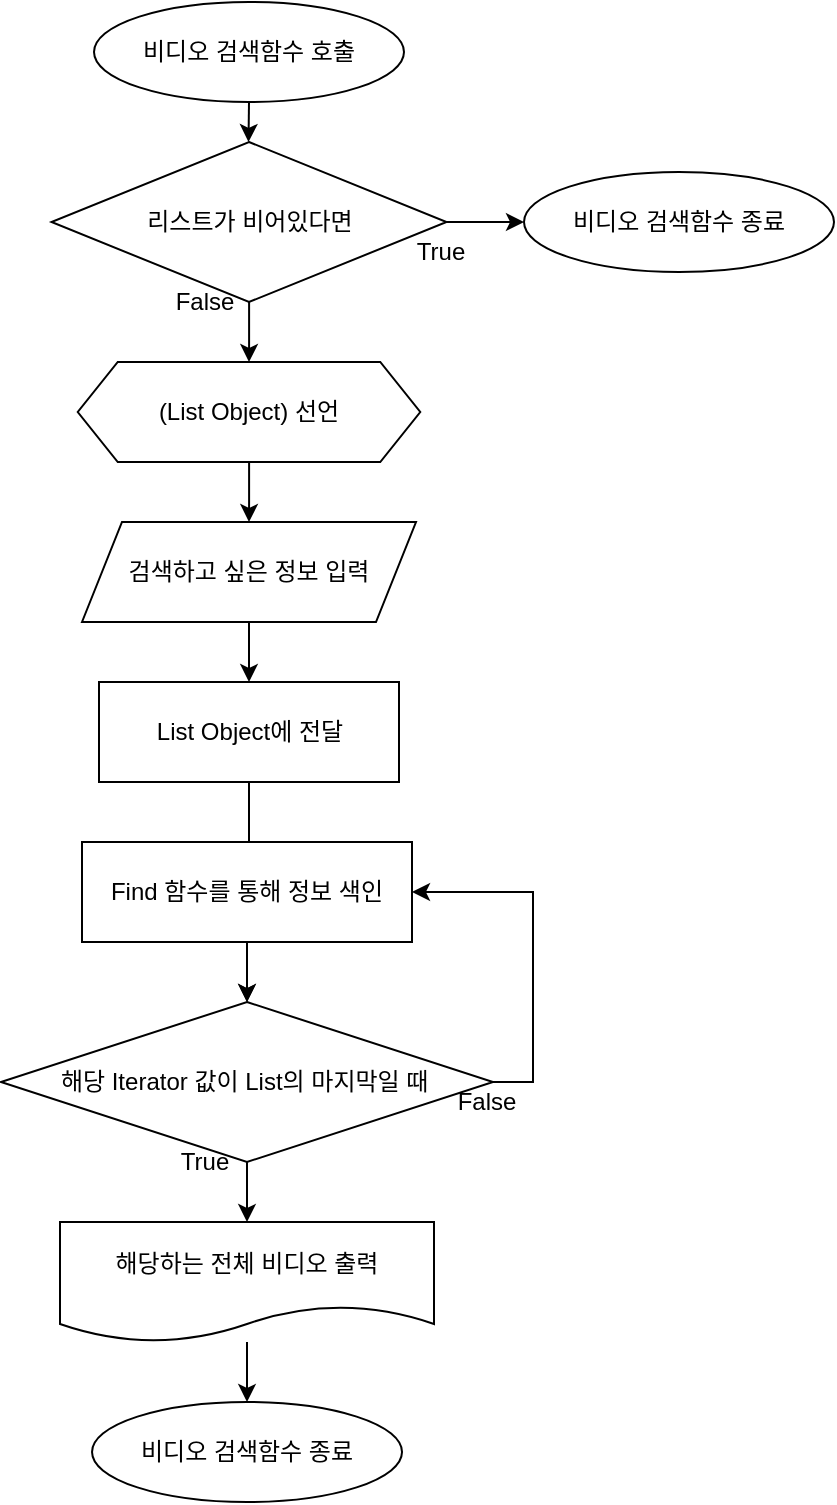 <mxfile version="13.7.9" type="device"><diagram id="6jmNVvHfpzubFy3tRc5I" name="Page-1"><mxGraphModel dx="1326" dy="806" grid="1" gridSize="10" guides="1" tooltips="1" connect="1" arrows="1" fold="1" page="1" pageScale="1" pageWidth="1390" pageHeight="980" math="0" shadow="0"><root><mxCell id="0"/><mxCell id="1" parent="0"/><mxCell id="JFL_zQ9Kx4viAZFWPS2V-1" style="edgeStyle=orthogonalEdgeStyle;rounded=0;orthogonalLoop=1;jettySize=auto;html=1;exitX=0.5;exitY=1;exitDx=0;exitDy=0;entryX=0.5;entryY=0;entryDx=0;entryDy=0;" edge="1" parent="1" source="JFL_zQ9Kx4viAZFWPS2V-2"><mxGeometry relative="1" as="geometry"><mxPoint x="652.25" y="110" as="targetPoint"/></mxGeometry></mxCell><mxCell id="JFL_zQ9Kx4viAZFWPS2V-2" value="비디오&amp;nbsp;검색함수 호출" style="ellipse;whiteSpace=wrap;html=1;" vertex="1" parent="1"><mxGeometry x="575" y="40" width="155" height="50" as="geometry"/></mxCell><mxCell id="JFL_zQ9Kx4viAZFWPS2V-3" value="" style="edgeStyle=orthogonalEdgeStyle;rounded=0;orthogonalLoop=1;jettySize=auto;html=1;" edge="1" parent="1" source="JFL_zQ9Kx4viAZFWPS2V-4" target="JFL_zQ9Kx4viAZFWPS2V-6"><mxGeometry relative="1" as="geometry"/></mxCell><mxCell id="JFL_zQ9Kx4viAZFWPS2V-4" value="(List Object) 선언" style="shape=hexagon;perimeter=hexagonPerimeter2;whiteSpace=wrap;html=1;fixedSize=1;" vertex="1" parent="1"><mxGeometry x="566.88" y="220" width="171.25" height="50" as="geometry"/></mxCell><mxCell id="JFL_zQ9Kx4viAZFWPS2V-5" value="" style="edgeStyle=orthogonalEdgeStyle;rounded=0;orthogonalLoop=1;jettySize=auto;html=1;" edge="1" parent="1" source="JFL_zQ9Kx4viAZFWPS2V-6" target="JFL_zQ9Kx4viAZFWPS2V-8"><mxGeometry relative="1" as="geometry"/></mxCell><mxCell id="JFL_zQ9Kx4viAZFWPS2V-6" value="검색하고 싶은 정보 입력" style="shape=parallelogram;perimeter=parallelogramPerimeter;whiteSpace=wrap;html=1;fixedSize=1;" vertex="1" parent="1"><mxGeometry x="569" y="300" width="167" height="50" as="geometry"/></mxCell><mxCell id="JFL_zQ9Kx4viAZFWPS2V-7" value="" style="edgeStyle=orthogonalEdgeStyle;rounded=0;orthogonalLoop=1;jettySize=auto;html=1;" edge="1" parent="1" source="JFL_zQ9Kx4viAZFWPS2V-8" target="JFL_zQ9Kx4viAZFWPS2V-19"><mxGeometry relative="1" as="geometry"/></mxCell><mxCell id="JFL_zQ9Kx4viAZFWPS2V-8" value="List Object에 전달" style="rounded=0;whiteSpace=wrap;html=1;" vertex="1" parent="1"><mxGeometry x="577.5" y="380" width="150" height="50" as="geometry"/></mxCell><mxCell id="JFL_zQ9Kx4viAZFWPS2V-9" style="edgeStyle=orthogonalEdgeStyle;rounded=0;orthogonalLoop=1;jettySize=auto;html=1;entryX=0.5;entryY=0;entryDx=0;entryDy=0;" edge="1" parent="1" source="JFL_zQ9Kx4viAZFWPS2V-11" target="JFL_zQ9Kx4viAZFWPS2V-4"><mxGeometry relative="1" as="geometry"/></mxCell><mxCell id="JFL_zQ9Kx4viAZFWPS2V-10" style="edgeStyle=orthogonalEdgeStyle;rounded=0;orthogonalLoop=1;jettySize=auto;html=1;" edge="1" parent="1" source="JFL_zQ9Kx4viAZFWPS2V-11"><mxGeometry relative="1" as="geometry"><mxPoint x="790" y="150" as="targetPoint"/></mxGeometry></mxCell><mxCell id="JFL_zQ9Kx4viAZFWPS2V-11" value="리스트가 비어있다면" style="rhombus;whiteSpace=wrap;html=1;" vertex="1" parent="1"><mxGeometry x="553.75" y="110" width="197.51" height="80" as="geometry"/></mxCell><mxCell id="JFL_zQ9Kx4viAZFWPS2V-12" value="비디오 검색함수 종료" style="ellipse;whiteSpace=wrap;html=1;" vertex="1" parent="1"><mxGeometry x="790" y="125" width="155" height="50" as="geometry"/></mxCell><mxCell id="JFL_zQ9Kx4viAZFWPS2V-13" value="True" style="text;html=1;align=center;verticalAlign=middle;resizable=0;points=[];autosize=1;" vertex="1" parent="1"><mxGeometry x="727.5" y="155" width="40" height="20" as="geometry"/></mxCell><mxCell id="JFL_zQ9Kx4viAZFWPS2V-14" value="False" style="text;html=1;align=center;verticalAlign=middle;resizable=0;points=[];autosize=1;" vertex="1" parent="1"><mxGeometry x="610" y="180" width="40" height="20" as="geometry"/></mxCell><mxCell id="JFL_zQ9Kx4viAZFWPS2V-15" value="" style="edgeStyle=orthogonalEdgeStyle;rounded=0;orthogonalLoop=1;jettySize=auto;html=1;" edge="1" parent="1" source="JFL_zQ9Kx4viAZFWPS2V-16" target="JFL_zQ9Kx4viAZFWPS2V-19"><mxGeometry relative="1" as="geometry"/></mxCell><mxCell id="JFL_zQ9Kx4viAZFWPS2V-16" value="Find 함수를 통해 정보 색인" style="rounded=0;whiteSpace=wrap;html=1;" vertex="1" parent="1"><mxGeometry x="569" y="460" width="165" height="50" as="geometry"/></mxCell><mxCell id="JFL_zQ9Kx4viAZFWPS2V-17" value="" style="edgeStyle=orthogonalEdgeStyle;rounded=0;orthogonalLoop=1;jettySize=auto;html=1;" edge="1" parent="1" source="JFL_zQ9Kx4viAZFWPS2V-19" target="JFL_zQ9Kx4viAZFWPS2V-21"><mxGeometry relative="1" as="geometry"/></mxCell><mxCell id="JFL_zQ9Kx4viAZFWPS2V-18" style="edgeStyle=orthogonalEdgeStyle;rounded=0;orthogonalLoop=1;jettySize=auto;html=1;entryX=1;entryY=0.5;entryDx=0;entryDy=0;exitX=1;exitY=0.5;exitDx=0;exitDy=0;" edge="1" parent="1" source="JFL_zQ9Kx4viAZFWPS2V-19" target="JFL_zQ9Kx4viAZFWPS2V-16"><mxGeometry relative="1" as="geometry"><mxPoint x="830" y="550" as="sourcePoint"/></mxGeometry></mxCell><mxCell id="JFL_zQ9Kx4viAZFWPS2V-19" value="해당 Iterator 값이 List의 마지막일 때&amp;nbsp;" style="rhombus;whiteSpace=wrap;html=1;" vertex="1" parent="1"><mxGeometry x="528.5" y="540" width="245.99" height="80" as="geometry"/></mxCell><mxCell id="JFL_zQ9Kx4viAZFWPS2V-20" value="" style="edgeStyle=orthogonalEdgeStyle;rounded=0;orthogonalLoop=1;jettySize=auto;html=1;" edge="1" parent="1" source="JFL_zQ9Kx4viAZFWPS2V-21" target="JFL_zQ9Kx4viAZFWPS2V-24"><mxGeometry relative="1" as="geometry"/></mxCell><mxCell id="JFL_zQ9Kx4viAZFWPS2V-21" value="해당하는 전체 비디오 출력" style="shape=document;whiteSpace=wrap;html=1;boundedLbl=1;" vertex="1" parent="1"><mxGeometry x="558" y="650" width="187" height="60" as="geometry"/></mxCell><mxCell id="JFL_zQ9Kx4viAZFWPS2V-22" value="True" style="text;html=1;align=center;verticalAlign=middle;resizable=0;points=[];autosize=1;" vertex="1" parent="1"><mxGeometry x="610" y="610" width="40" height="20" as="geometry"/></mxCell><mxCell id="JFL_zQ9Kx4viAZFWPS2V-23" value="False" style="text;html=1;align=center;verticalAlign=middle;resizable=0;points=[];autosize=1;" vertex="1" parent="1"><mxGeometry x="751.26" y="580" width="40" height="20" as="geometry"/></mxCell><mxCell id="JFL_zQ9Kx4viAZFWPS2V-24" value="비디오 검색함수 종료" style="ellipse;whiteSpace=wrap;html=1;" vertex="1" parent="1"><mxGeometry x="574.01" y="740" width="155" height="50" as="geometry"/></mxCell></root></mxGraphModel></diagram></mxfile>
